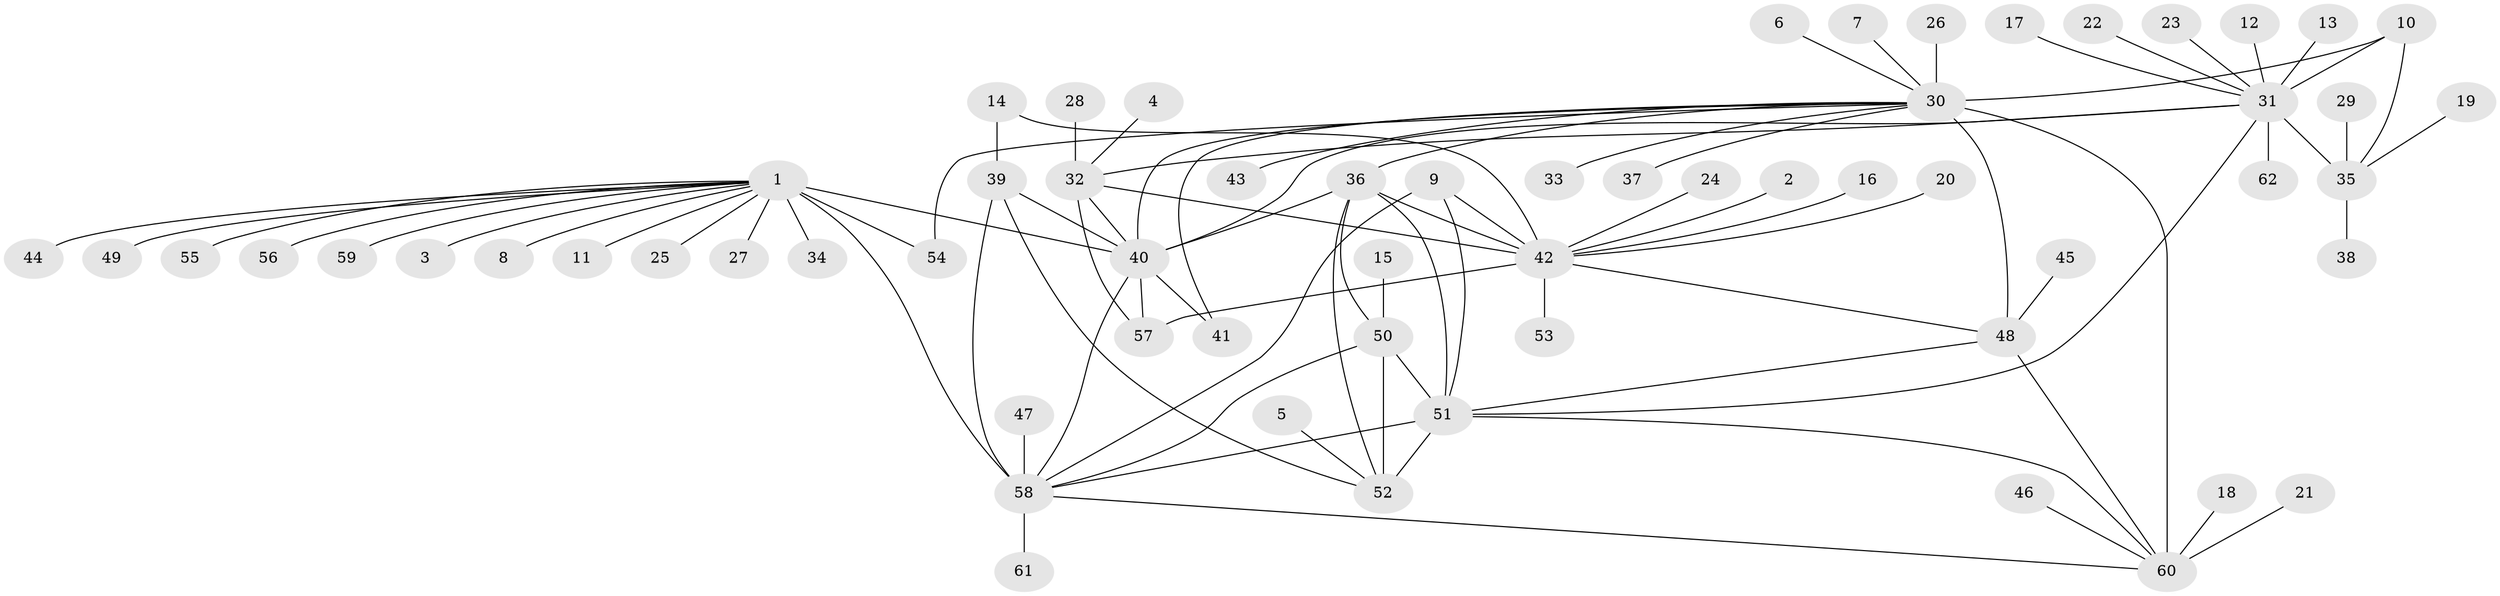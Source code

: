 // original degree distribution, {13: 0.007936507936507936, 7: 0.023809523809523808, 8: 0.023809523809523808, 10: 0.031746031746031744, 12: 0.007936507936507936, 6: 0.047619047619047616, 9: 0.047619047619047616, 11: 0.03968253968253968, 5: 0.015873015873015872, 3: 0.031746031746031744, 1: 0.5476190476190477, 2: 0.1746031746031746}
// Generated by graph-tools (version 1.1) at 2025/50/03/09/25 03:50:40]
// undirected, 62 vertices, 87 edges
graph export_dot {
graph [start="1"]
  node [color=gray90,style=filled];
  1;
  2;
  3;
  4;
  5;
  6;
  7;
  8;
  9;
  10;
  11;
  12;
  13;
  14;
  15;
  16;
  17;
  18;
  19;
  20;
  21;
  22;
  23;
  24;
  25;
  26;
  27;
  28;
  29;
  30;
  31;
  32;
  33;
  34;
  35;
  36;
  37;
  38;
  39;
  40;
  41;
  42;
  43;
  44;
  45;
  46;
  47;
  48;
  49;
  50;
  51;
  52;
  53;
  54;
  55;
  56;
  57;
  58;
  59;
  60;
  61;
  62;
  1 -- 3 [weight=1.0];
  1 -- 8 [weight=1.0];
  1 -- 11 [weight=1.0];
  1 -- 25 [weight=1.0];
  1 -- 27 [weight=1.0];
  1 -- 34 [weight=1.0];
  1 -- 40 [weight=4.0];
  1 -- 44 [weight=1.0];
  1 -- 49 [weight=1.0];
  1 -- 54 [weight=1.0];
  1 -- 55 [weight=1.0];
  1 -- 56 [weight=1.0];
  1 -- 58 [weight=4.0];
  1 -- 59 [weight=1.0];
  2 -- 42 [weight=1.0];
  4 -- 32 [weight=1.0];
  5 -- 52 [weight=1.0];
  6 -- 30 [weight=1.0];
  7 -- 30 [weight=1.0];
  9 -- 42 [weight=1.0];
  9 -- 51 [weight=1.0];
  9 -- 58 [weight=1.0];
  10 -- 30 [weight=1.0];
  10 -- 31 [weight=4.0];
  10 -- 35 [weight=1.0];
  12 -- 31 [weight=1.0];
  13 -- 31 [weight=1.0];
  14 -- 39 [weight=1.0];
  14 -- 42 [weight=1.0];
  15 -- 50 [weight=1.0];
  16 -- 42 [weight=1.0];
  17 -- 31 [weight=1.0];
  18 -- 60 [weight=1.0];
  19 -- 35 [weight=1.0];
  20 -- 42 [weight=1.0];
  21 -- 60 [weight=1.0];
  22 -- 31 [weight=1.0];
  23 -- 31 [weight=1.0];
  24 -- 42 [weight=1.0];
  26 -- 30 [weight=1.0];
  28 -- 32 [weight=1.0];
  29 -- 35 [weight=1.0];
  30 -- 33 [weight=1.0];
  30 -- 36 [weight=1.0];
  30 -- 37 [weight=1.0];
  30 -- 40 [weight=1.0];
  30 -- 41 [weight=1.0];
  30 -- 43 [weight=1.0];
  30 -- 48 [weight=4.0];
  30 -- 54 [weight=1.0];
  30 -- 60 [weight=4.0];
  31 -- 32 [weight=1.0];
  31 -- 35 [weight=4.0];
  31 -- 40 [weight=2.0];
  31 -- 51 [weight=1.0];
  31 -- 62 [weight=1.0];
  32 -- 40 [weight=1.0];
  32 -- 42 [weight=4.0];
  32 -- 57 [weight=1.0];
  35 -- 38 [weight=1.0];
  36 -- 40 [weight=1.0];
  36 -- 42 [weight=1.0];
  36 -- 50 [weight=3.0];
  36 -- 51 [weight=1.0];
  36 -- 52 [weight=1.0];
  39 -- 40 [weight=1.0];
  39 -- 52 [weight=1.0];
  39 -- 58 [weight=1.0];
  40 -- 41 [weight=1.0];
  40 -- 57 [weight=1.0];
  40 -- 58 [weight=1.0];
  42 -- 48 [weight=1.0];
  42 -- 53 [weight=1.0];
  42 -- 57 [weight=4.0];
  45 -- 48 [weight=1.0];
  46 -- 60 [weight=1.0];
  47 -- 58 [weight=1.0];
  48 -- 51 [weight=1.0];
  48 -- 60 [weight=1.0];
  50 -- 51 [weight=3.0];
  50 -- 52 [weight=3.0];
  50 -- 58 [weight=1.0];
  51 -- 52 [weight=1.0];
  51 -- 58 [weight=1.0];
  51 -- 60 [weight=1.0];
  58 -- 60 [weight=1.0];
  58 -- 61 [weight=1.0];
}
